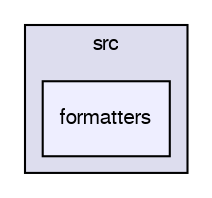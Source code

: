 digraph "src/formatters/" {
  compound=true
  node [ fontsize="10", fontname="FreeSans"];
  edge [ labelfontsize="10", labelfontname="FreeSans"];
  subgraph clusterdir_68267d1309a1af8e8297ef4c3efbcdba {
    graph [ bgcolor="#ddddee", pencolor="black", label="src" fontname="FreeSans", fontsize="10", URL="dir_68267d1309a1af8e8297ef4c3efbcdba.html"]
  dir_c5f232a4203c130ceb9aba0edfa2d75b [shape=box, label="formatters", style="filled", fillcolor="#eeeeff", pencolor="black", URL="dir_c5f232a4203c130ceb9aba0edfa2d75b.html"];
  }
}
